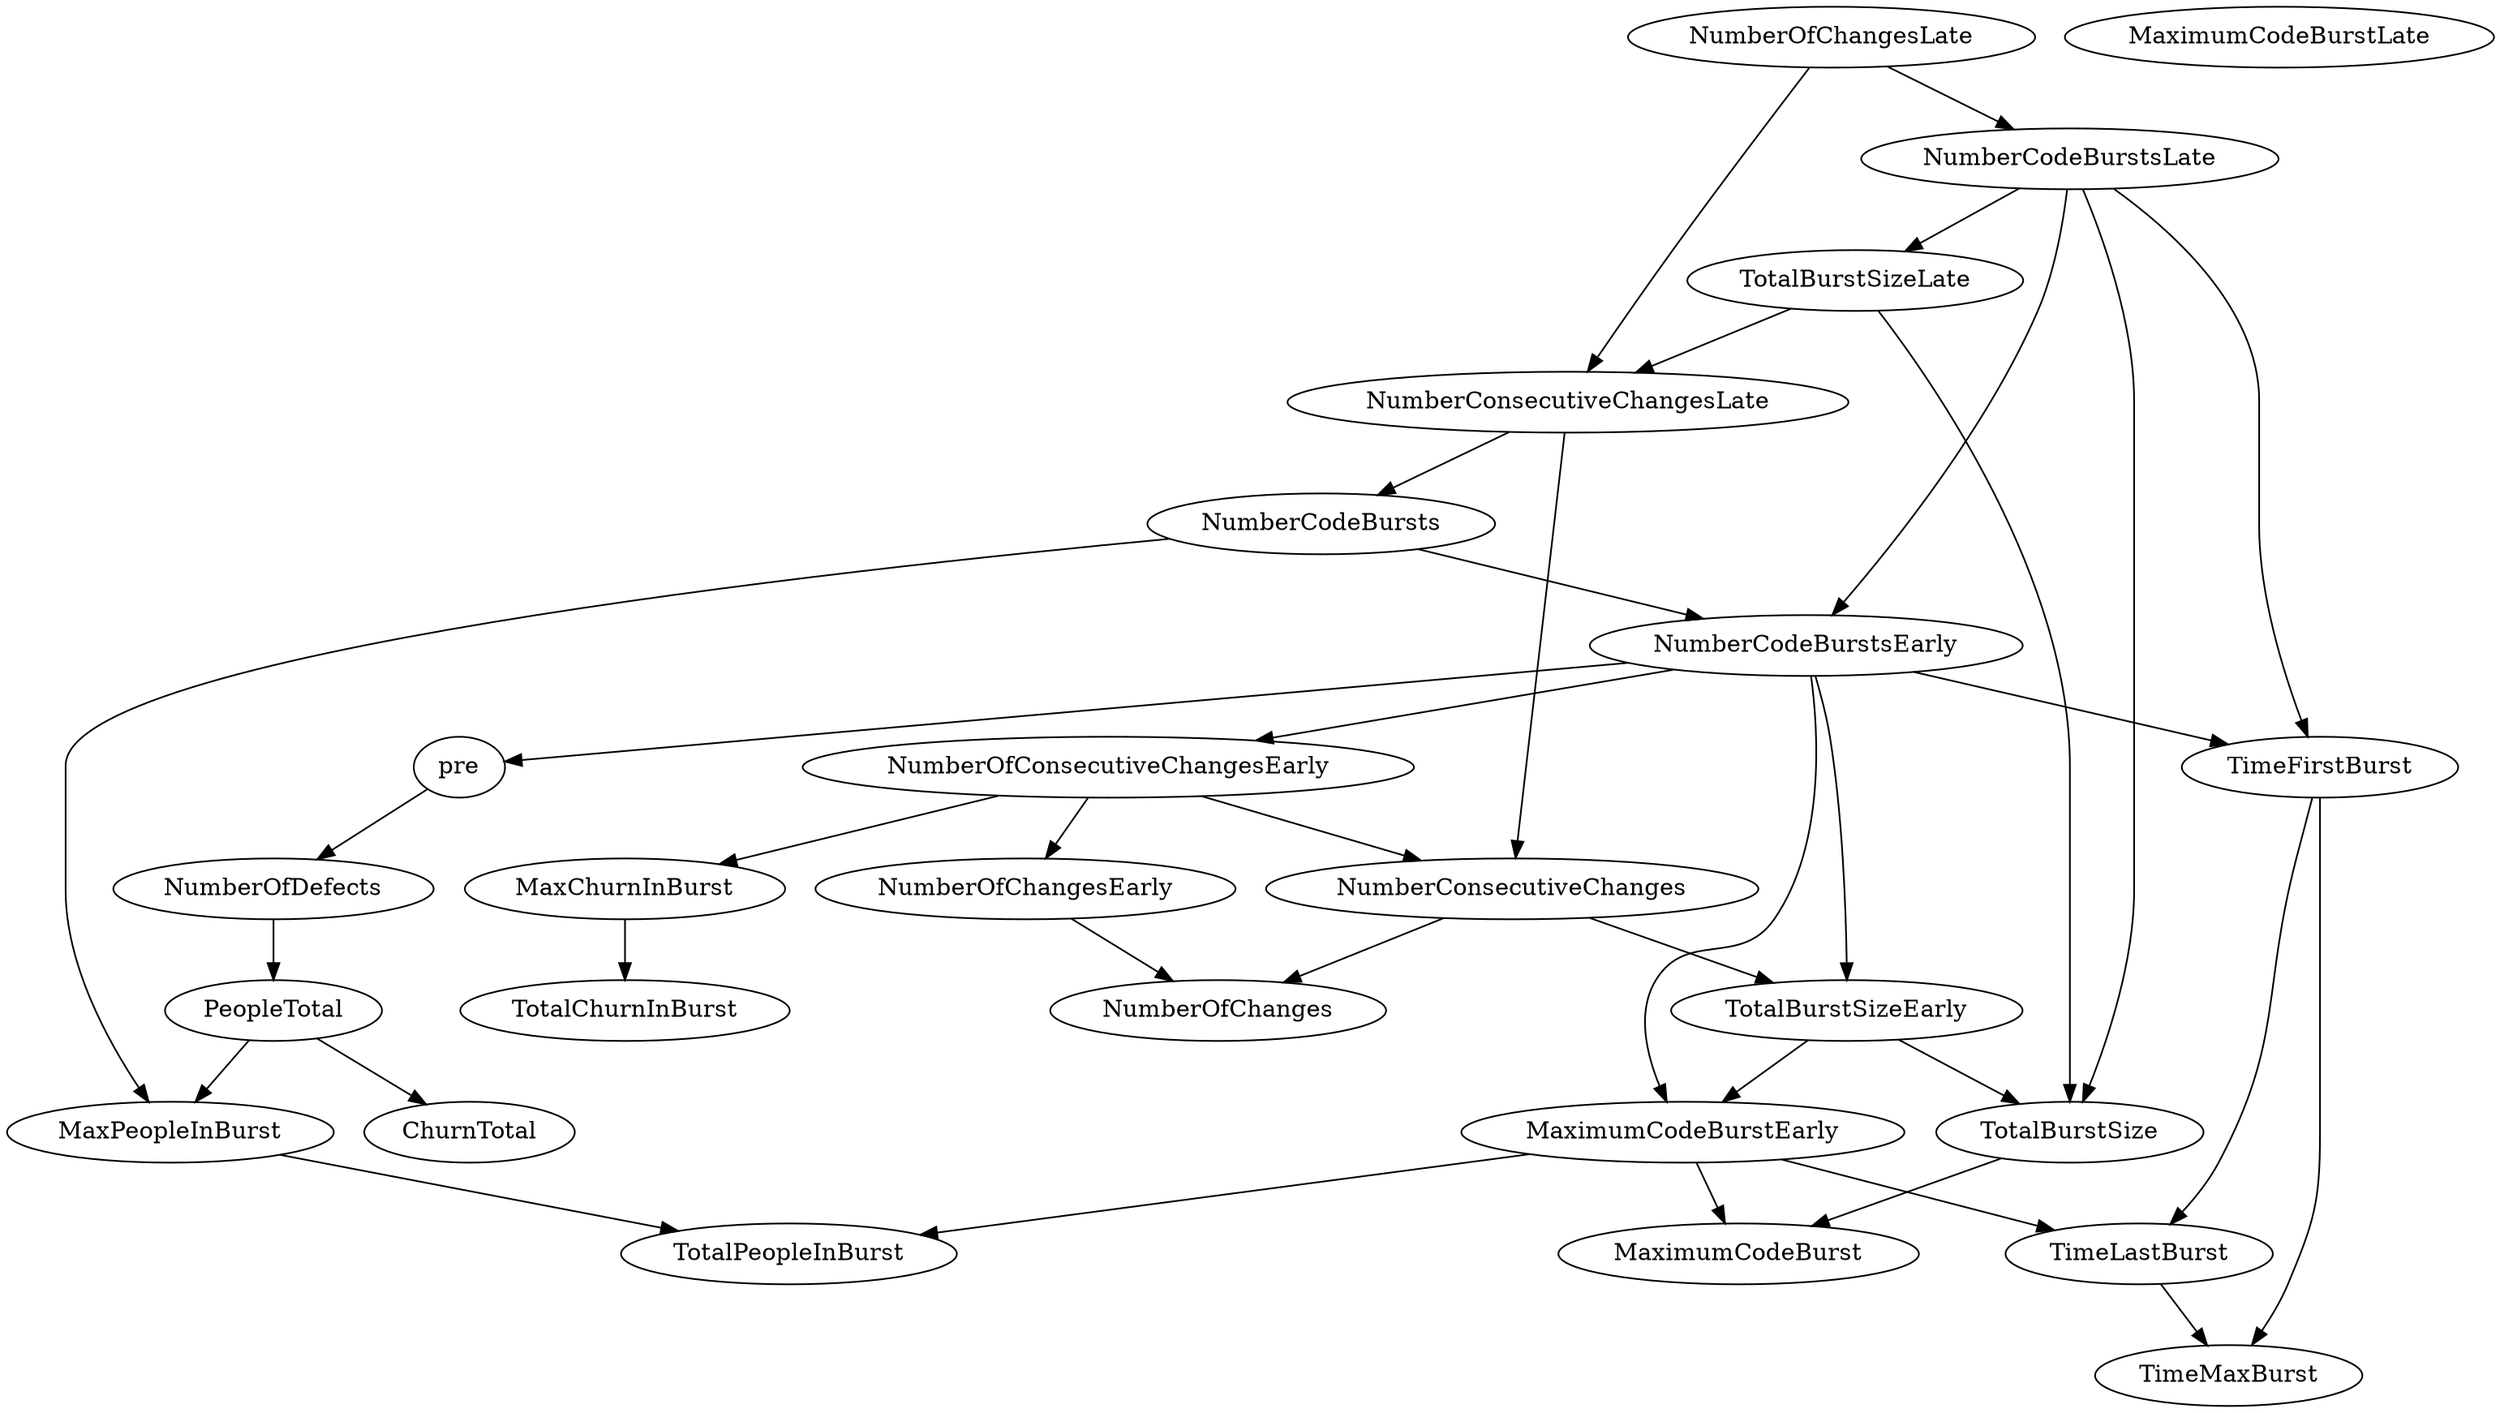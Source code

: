 digraph {
   TotalPeopleInBurst;
   MaximumCodeBurstLate;
   NumberOfChanges;
   MaxPeopleInBurst;
   TotalBurstSizeLate;
   NumberCodeBurstsLate;
   NumberOfChangesLate;
   NumberOfChangesEarly;
   MaxChurnInBurst;
   MaximumCodeBurstEarly;
   NumberCodeBurstsEarly;
   TimeFirstBurst;
   TotalChurnInBurst;
   ChurnTotal;
   MaximumCodeBurst;
   NumberOfConsecutiveChangesEarly;
   NumberConsecutiveChangesLate;
   TotalBurstSizeEarly;
   TotalBurstSize;
   TimeMaxBurst;
   NumberConsecutiveChanges;
   TimeLastBurst;
   NumberCodeBursts;
   PeopleTotal;
   pre;
   NumberOfDefects;
   MaxPeopleInBurst -> TotalPeopleInBurst;
   TotalBurstSizeLate -> NumberConsecutiveChangesLate;
   TotalBurstSizeLate -> TotalBurstSize;
   NumberCodeBurstsLate -> TotalBurstSizeLate;
   NumberCodeBurstsLate -> NumberCodeBurstsEarly;
   NumberCodeBurstsLate -> TimeFirstBurst;
   NumberCodeBurstsLate -> TotalBurstSize;
   NumberOfChangesLate -> NumberCodeBurstsLate;
   NumberOfChangesLate -> NumberConsecutiveChangesLate;
   NumberOfChangesEarly -> NumberOfChanges;
   MaxChurnInBurst -> TotalChurnInBurst;
   MaximumCodeBurstEarly -> TotalPeopleInBurst;
   MaximumCodeBurstEarly -> MaximumCodeBurst;
   MaximumCodeBurstEarly -> TimeLastBurst;
   NumberCodeBurstsEarly -> MaximumCodeBurstEarly;
   NumberCodeBurstsEarly -> TimeFirstBurst;
   NumberCodeBurstsEarly -> NumberOfConsecutiveChangesEarly;
   NumberCodeBurstsEarly -> TotalBurstSizeEarly;
   NumberCodeBurstsEarly -> pre;
   TimeFirstBurst -> TimeMaxBurst;
   TimeFirstBurst -> TimeLastBurst;
   NumberOfConsecutiveChangesEarly -> NumberOfChangesEarly;
   NumberOfConsecutiveChangesEarly -> MaxChurnInBurst;
   NumberOfConsecutiveChangesEarly -> NumberConsecutiveChanges;
   NumberConsecutiveChangesLate -> NumberConsecutiveChanges;
   NumberConsecutiveChangesLate -> NumberCodeBursts;
   TotalBurstSizeEarly -> MaximumCodeBurstEarly;
   TotalBurstSizeEarly -> TotalBurstSize;
   TotalBurstSize -> MaximumCodeBurst;
   NumberConsecutiveChanges -> NumberOfChanges;
   NumberConsecutiveChanges -> TotalBurstSizeEarly;
   TimeLastBurst -> TimeMaxBurst;
   NumberCodeBursts -> MaxPeopleInBurst;
   NumberCodeBursts -> NumberCodeBurstsEarly;
   PeopleTotal -> MaxPeopleInBurst;
   PeopleTotal -> ChurnTotal;
   pre -> NumberOfDefects;
   NumberOfDefects -> PeopleTotal;
}
